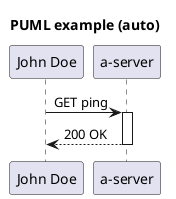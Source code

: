 @startuml
title PUML example (auto)
participant "John Doe"
participant "a-server"
"John Doe" -> "a-server": GET ping
activate "a-server"

"a-server" --> "John Doe": 200 OK
deactivate "a-server"
@enduml